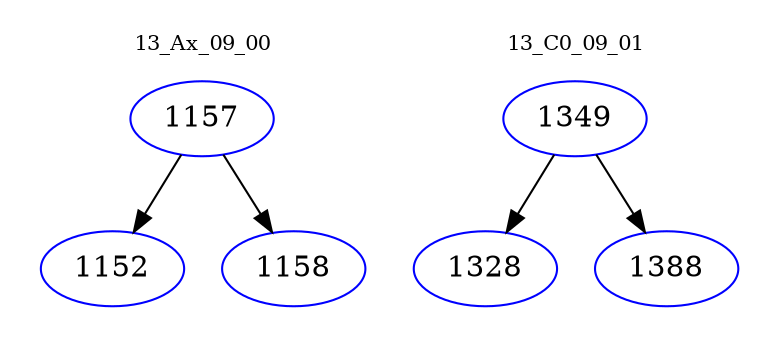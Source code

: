 digraph{
subgraph cluster_0 {
color = white
label = "13_Ax_09_00";
fontsize=10;
T0_1157 [label="1157", color="blue"]
T0_1157 -> T0_1152 [color="black"]
T0_1152 [label="1152", color="blue"]
T0_1157 -> T0_1158 [color="black"]
T0_1158 [label="1158", color="blue"]
}
subgraph cluster_1 {
color = white
label = "13_C0_09_01";
fontsize=10;
T1_1349 [label="1349", color="blue"]
T1_1349 -> T1_1328 [color="black"]
T1_1328 [label="1328", color="blue"]
T1_1349 -> T1_1388 [color="black"]
T1_1388 [label="1388", color="blue"]
}
}
